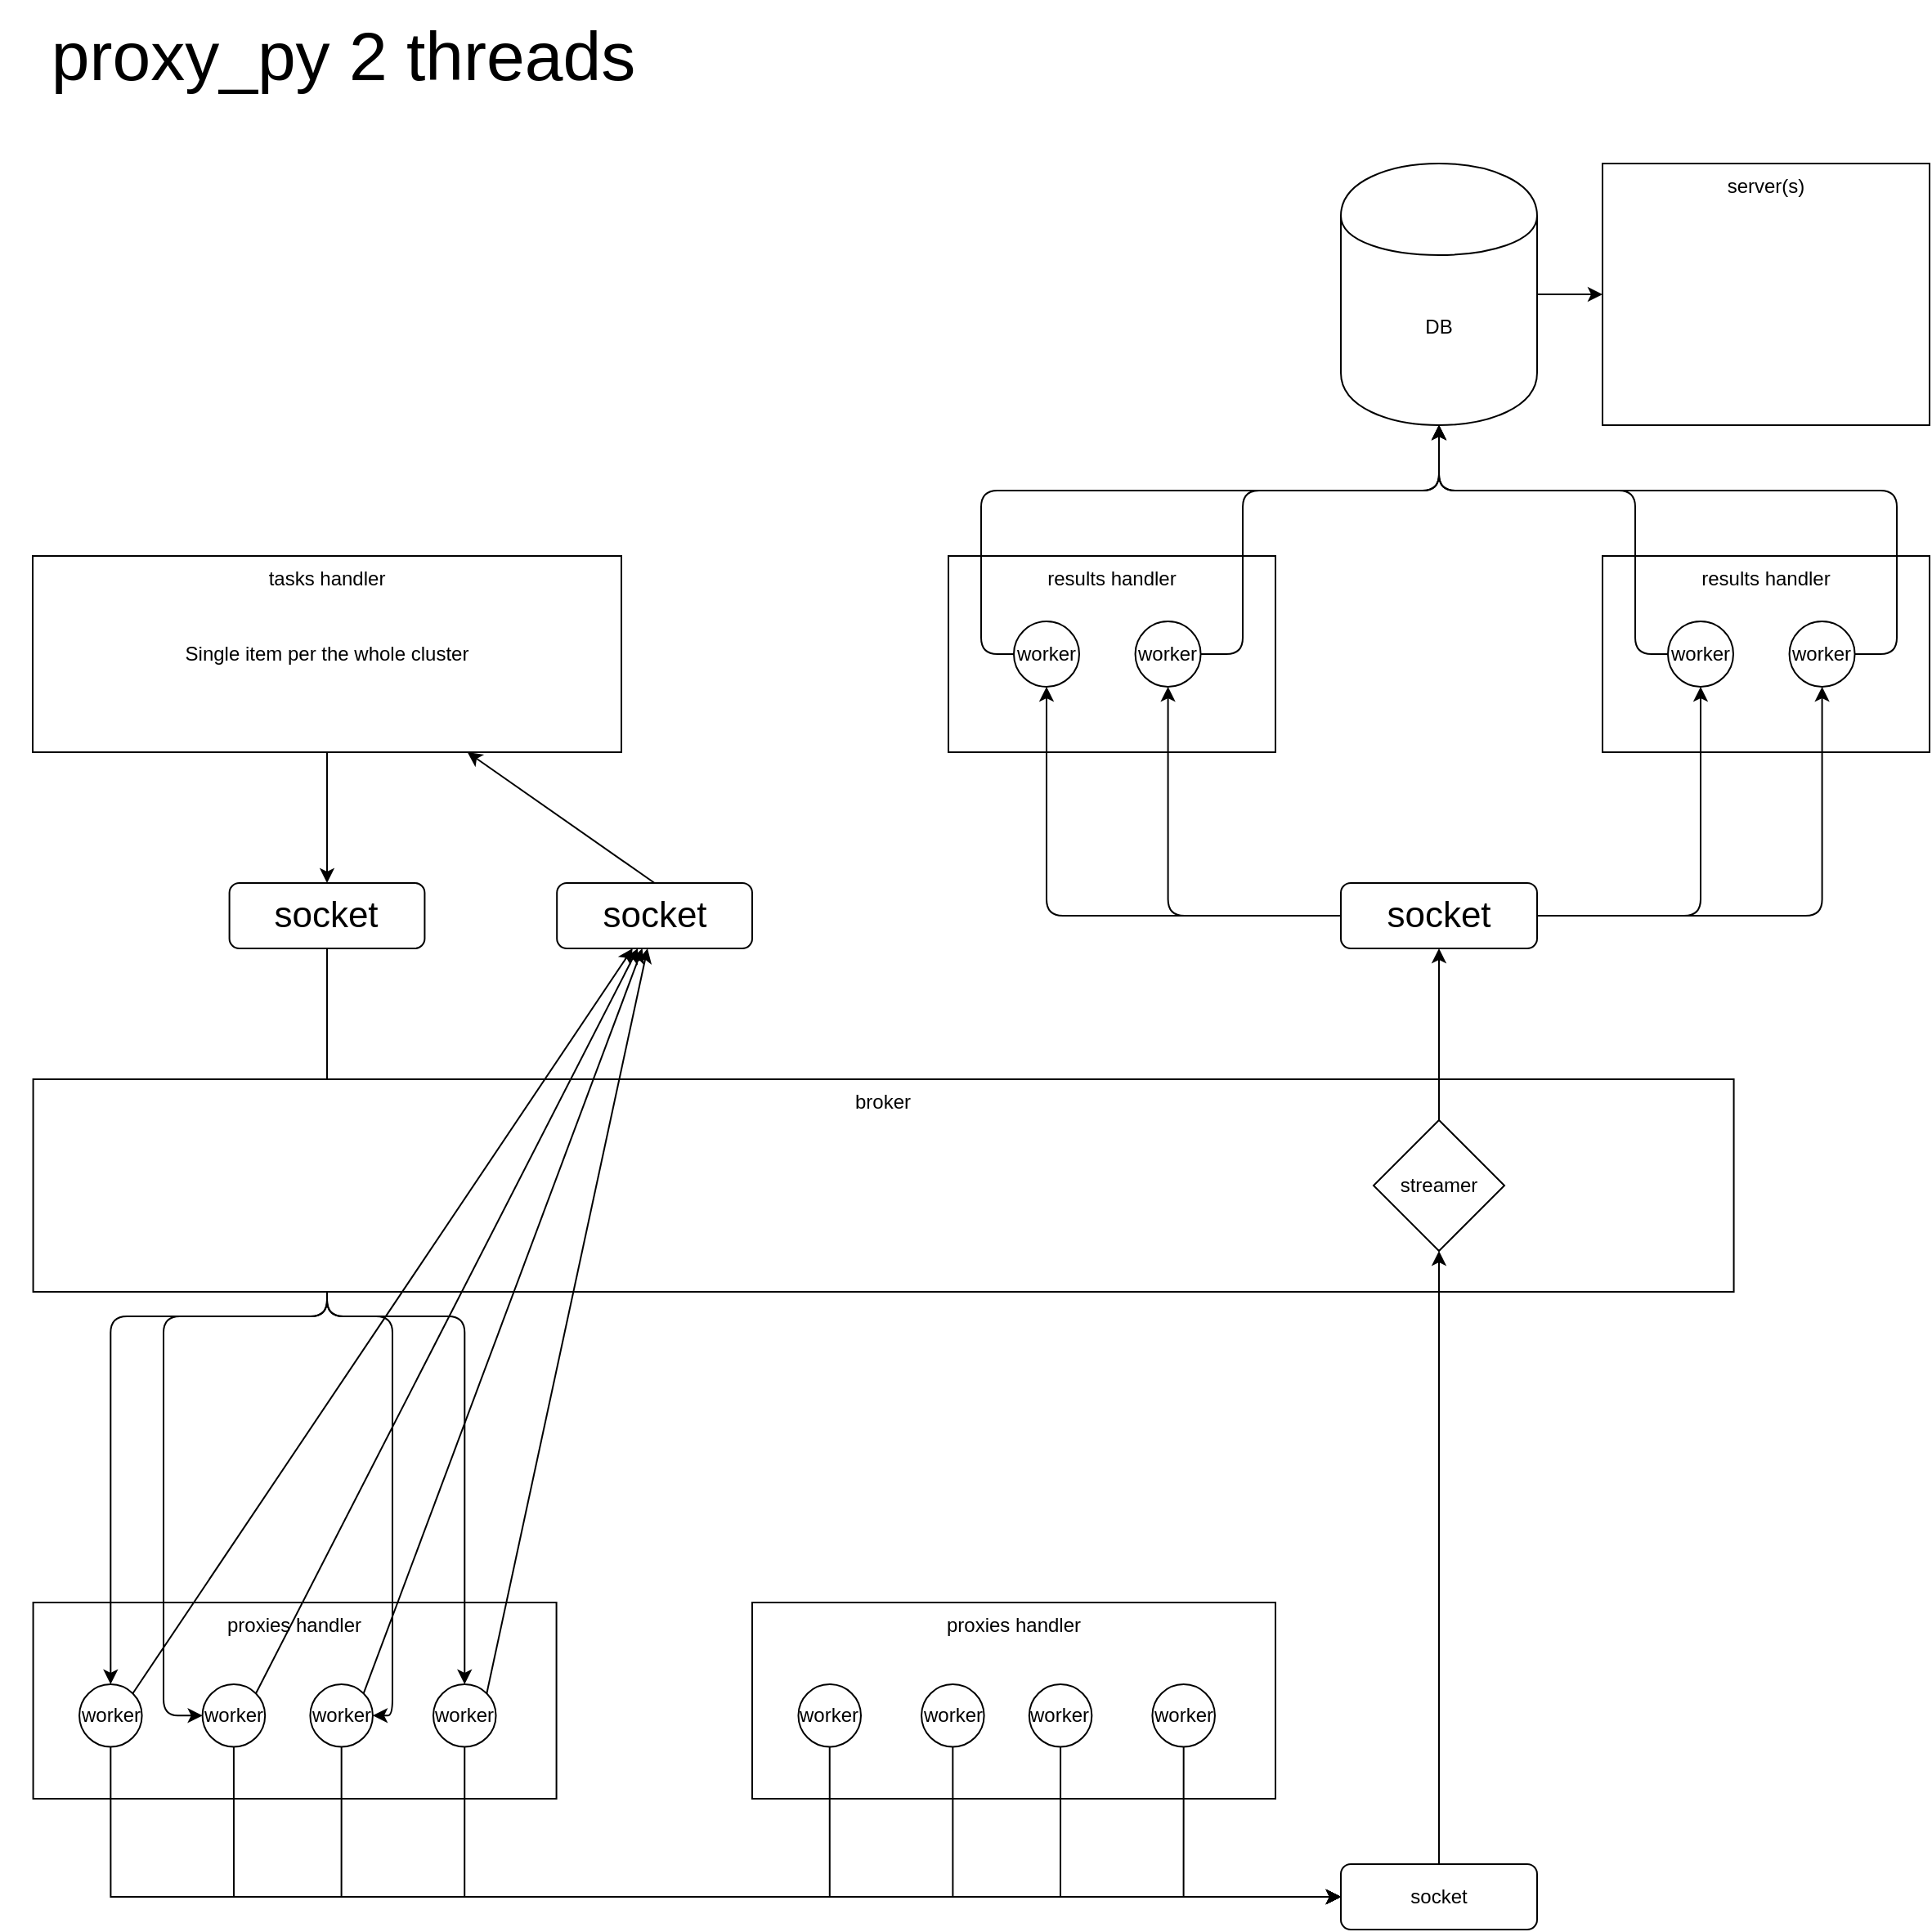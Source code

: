 <mxfile version="13.0.1" type="device"><diagram id="_yKLG5JWOiQ13cAfPRhn" name="Page-1"><mxGraphModel dx="1201" dy="766" grid="1" gridSize="10" guides="1" tooltips="1" connect="1" arrows="1" fold="1" page="1" pageScale="1" pageWidth="1169" pageHeight="1654" math="0" shadow="0"><root><mxCell id="0"/><mxCell id="1" parent="0"/><mxCell id="JYqz2hCASuSs10eYsipN-231" value="&lt;div&gt;results handler&lt;/div&gt;" style="rounded=0;whiteSpace=wrap;html=1;verticalAlign=top;container=1;" vertex="1" parent="1"><mxGeometry x="1000" y="360" width="200" height="120" as="geometry"><mxRectangle x="1000" y="360" width="110" height="20" as="alternateBounds"/></mxGeometry></mxCell><mxCell id="JYqz2hCASuSs10eYsipN-232" value="worker" style="ellipse;whiteSpace=wrap;html=1;aspect=fixed;fontSize=12;" vertex="1" parent="JYqz2hCASuSs10eYsipN-231"><mxGeometry x="114.29" y="40" width="40" height="40" as="geometry"/></mxCell><mxCell id="JYqz2hCASuSs10eYsipN-233" value="worker" style="ellipse;whiteSpace=wrap;html=1;aspect=fixed;fontSize=12;" vertex="1" parent="JYqz2hCASuSs10eYsipN-231"><mxGeometry x="40" y="40" width="40" height="40" as="geometry"/></mxCell><mxCell id="JYqz2hCASuSs10eYsipN-147" value="proxies handler" style="rounded=0;whiteSpace=wrap;html=1;verticalAlign=top;container=1;" vertex="1" parent="1"><mxGeometry x="480" y="1000" width="320" height="120" as="geometry"/></mxCell><mxCell id="JYqz2hCASuSs10eYsipN-148" value="worker" style="ellipse;whiteSpace=wrap;html=1;aspect=fixed;" vertex="1" parent="JYqz2hCASuSs10eYsipN-147"><mxGeometry x="28.235" y="50" width="38.27" height="38.27" as="geometry"/></mxCell><mxCell id="JYqz2hCASuSs10eYsipN-149" value="worker" style="ellipse;whiteSpace=wrap;html=1;aspect=fixed;" vertex="1" parent="JYqz2hCASuSs10eYsipN-147"><mxGeometry x="103.529" y="50" width="38.27" height="38.27" as="geometry"/></mxCell><mxCell id="JYqz2hCASuSs10eYsipN-150" value="worker" style="ellipse;whiteSpace=wrap;html=1;aspect=fixed;" vertex="1" parent="JYqz2hCASuSs10eYsipN-147"><mxGeometry x="169.412" y="50" width="38.27" height="38.27" as="geometry"/></mxCell><mxCell id="JYqz2hCASuSs10eYsipN-151" value="worker" style="ellipse;whiteSpace=wrap;html=1;aspect=fixed;" vertex="1" parent="JYqz2hCASuSs10eYsipN-147"><mxGeometry x="244.706" y="50" width="38.27" height="38.27" as="geometry"/></mxCell><mxCell id="JYqz2hCASuSs10eYsipN-33" value="proxies handler" style="rounded=0;whiteSpace=wrap;html=1;verticalAlign=top;container=1;" vertex="1" parent="1"><mxGeometry x="40.29" y="1000" width="320" height="120" as="geometry"/></mxCell><mxCell id="JYqz2hCASuSs10eYsipN-35" value="worker" style="ellipse;whiteSpace=wrap;html=1;aspect=fixed;" vertex="1" parent="JYqz2hCASuSs10eYsipN-33"><mxGeometry x="28.235" y="50" width="38.27" height="38.27" as="geometry"/></mxCell><mxCell id="JYqz2hCASuSs10eYsipN-36" value="worker" style="ellipse;whiteSpace=wrap;html=1;aspect=fixed;" vertex="1" parent="JYqz2hCASuSs10eYsipN-33"><mxGeometry x="103.529" y="50" width="38.27" height="38.27" as="geometry"/></mxCell><mxCell id="JYqz2hCASuSs10eYsipN-37" value="worker" style="ellipse;whiteSpace=wrap;html=1;aspect=fixed;" vertex="1" parent="JYqz2hCASuSs10eYsipN-33"><mxGeometry x="169.412" y="50" width="38.27" height="38.27" as="geometry"/></mxCell><mxCell id="JYqz2hCASuSs10eYsipN-38" value="worker" style="ellipse;whiteSpace=wrap;html=1;aspect=fixed;" vertex="1" parent="JYqz2hCASuSs10eYsipN-33"><mxGeometry x="244.706" y="50" width="38.27" height="38.27" as="geometry"/></mxCell><mxCell id="JYqz2hCASuSs10eYsipN-249" style="edgeStyle=orthogonalEdgeStyle;rounded=1;orthogonalLoop=1;jettySize=auto;html=1;exitX=0.5;exitY=1;exitDx=0;exitDy=0;fontSize=12;" edge="1" parent="1" source="JYqz2hCASuSs10eYsipN-1" target="JYqz2hCASuSs10eYsipN-9"><mxGeometry relative="1" as="geometry"/></mxCell><mxCell id="JYqz2hCASuSs10eYsipN-1" value="&lt;div&gt;tasks handler&lt;/div&gt;" style="rounded=0;whiteSpace=wrap;html=1;container=1;verticalAlign=top;" vertex="1" parent="1"><mxGeometry x="40" y="360" width="360" height="120" as="geometry"/></mxCell><mxCell id="JYqz2hCASuSs10eYsipN-265" value="Single item per the whole cluster" style="text;html=1;strokeColor=none;fillColor=none;align=center;verticalAlign=middle;whiteSpace=wrap;rounded=0;fontSize=12;" vertex="1" parent="JYqz2hCASuSs10eYsipN-1"><mxGeometry x="25" y="50" width="310" height="20" as="geometry"/></mxCell><mxCell id="JYqz2hCASuSs10eYsipN-251" style="edgeStyle=orthogonalEdgeStyle;rounded=1;orthogonalLoop=1;jettySize=auto;html=1;exitX=0.5;exitY=1;exitDx=0;exitDy=0;fontSize=12;" edge="1" parent="1" source="JYqz2hCASuSs10eYsipN-9" target="JYqz2hCASuSs10eYsipN-35"><mxGeometry relative="1" as="geometry"/></mxCell><mxCell id="JYqz2hCASuSs10eYsipN-252" style="edgeStyle=orthogonalEdgeStyle;rounded=1;orthogonalLoop=1;jettySize=auto;html=1;exitX=0.5;exitY=1;exitDx=0;exitDy=0;entryX=0;entryY=0.5;entryDx=0;entryDy=0;fontSize=12;" edge="1" parent="1" source="JYqz2hCASuSs10eYsipN-9" target="JYqz2hCASuSs10eYsipN-36"><mxGeometry relative="1" as="geometry"><Array as="points"><mxPoint x="220" y="825"/><mxPoint x="120" y="825"/><mxPoint x="120" y="1069"/></Array></mxGeometry></mxCell><mxCell id="JYqz2hCASuSs10eYsipN-254" style="edgeStyle=orthogonalEdgeStyle;rounded=1;orthogonalLoop=1;jettySize=auto;html=1;exitX=0.5;exitY=1;exitDx=0;exitDy=0;fontSize=12;" edge="1" parent="1" source="JYqz2hCASuSs10eYsipN-9" target="JYqz2hCASuSs10eYsipN-38"><mxGeometry relative="1" as="geometry"/></mxCell><mxCell id="JYqz2hCASuSs10eYsipN-257" style="edgeStyle=orthogonalEdgeStyle;rounded=1;orthogonalLoop=1;jettySize=auto;html=1;exitX=0.5;exitY=1;exitDx=0;exitDy=0;entryX=1;entryY=0.5;entryDx=0;entryDy=0;fontSize=12;" edge="1" parent="1" source="JYqz2hCASuSs10eYsipN-9" target="JYqz2hCASuSs10eYsipN-37"><mxGeometry relative="1" as="geometry"><Array as="points"><mxPoint x="220" y="825"/><mxPoint x="260" y="825"/><mxPoint x="260" y="1069"/></Array></mxGeometry></mxCell><mxCell id="JYqz2hCASuSs10eYsipN-9" value="socket" style="rounded=1;whiteSpace=wrap;html=1;fontSize=22;" vertex="1" parent="1"><mxGeometry x="160.3" y="560" width="119.41" height="40" as="geometry"/></mxCell><mxCell id="JYqz2hCASuSs10eYsipN-20" value="&lt;div&gt;broker&lt;/div&gt;" style="rounded=0;whiteSpace=wrap;html=1;verticalAlign=top;container=1;" vertex="1" parent="1"><mxGeometry x="40.29" y="680" width="1040" height="130" as="geometry"/></mxCell><mxCell id="JYqz2hCASuSs10eYsipN-217" value="streamer" style="rhombus;whiteSpace=wrap;html=1;fontSize=12;" vertex="1" parent="JYqz2hCASuSs10eYsipN-20"><mxGeometry x="819.71" y="25" width="80" height="80" as="geometry"/></mxCell><mxCell id="JYqz2hCASuSs10eYsipN-48" value="&lt;div&gt;results handler&lt;/div&gt;" style="rounded=0;whiteSpace=wrap;html=1;verticalAlign=top;container=1;" vertex="1" parent="1"><mxGeometry x="600" y="360" width="200" height="120" as="geometry"/></mxCell><mxCell id="JYqz2hCASuSs10eYsipN-221" value="worker" style="ellipse;whiteSpace=wrap;html=1;aspect=fixed;fontSize=12;" vertex="1" parent="JYqz2hCASuSs10eYsipN-48"><mxGeometry x="114.29" y="40" width="40" height="40" as="geometry"/></mxCell><mxCell id="JYqz2hCASuSs10eYsipN-220" value="worker" style="ellipse;whiteSpace=wrap;html=1;aspect=fixed;fontSize=12;" vertex="1" parent="JYqz2hCASuSs10eYsipN-48"><mxGeometry x="40" y="40" width="40" height="40" as="geometry"/></mxCell><mxCell id="JYqz2hCASuSs10eYsipN-218" style="edgeStyle=orthogonalEdgeStyle;rounded=1;orthogonalLoop=1;jettySize=auto;html=1;exitX=0.5;exitY=0;exitDx=0;exitDy=0;entryX=0.5;entryY=1;entryDx=0;entryDy=0;fontSize=12;" edge="1" parent="1" source="JYqz2hCASuSs10eYsipN-49" target="JYqz2hCASuSs10eYsipN-217"><mxGeometry relative="1" as="geometry"/></mxCell><mxCell id="JYqz2hCASuSs10eYsipN-49" value="socket" style="rounded=1;whiteSpace=wrap;html=1;" vertex="1" parent="1"><mxGeometry x="840" y="1160" width="120" height="40" as="geometry"/></mxCell><mxCell id="JYqz2hCASuSs10eYsipN-54" style="edgeStyle=orthogonalEdgeStyle;rounded=0;orthogonalLoop=1;jettySize=auto;html=1;exitX=0.5;exitY=1;exitDx=0;exitDy=0;entryX=0;entryY=0.5;entryDx=0;entryDy=0;" edge="1" parent="1" source="JYqz2hCASuSs10eYsipN-35" target="JYqz2hCASuSs10eYsipN-49"><mxGeometry relative="1" as="geometry"><Array as="points"><mxPoint x="88" y="1180"/></Array></mxGeometry></mxCell><mxCell id="JYqz2hCASuSs10eYsipN-56" style="edgeStyle=orthogonalEdgeStyle;rounded=0;orthogonalLoop=1;jettySize=auto;html=1;exitX=0.5;exitY=1;exitDx=0;exitDy=0;entryX=0;entryY=0.5;entryDx=0;entryDy=0;" edge="1" parent="1" source="JYqz2hCASuSs10eYsipN-36" target="JYqz2hCASuSs10eYsipN-49"><mxGeometry relative="1" as="geometry"><Array as="points"><mxPoint x="163" y="1180"/></Array></mxGeometry></mxCell><mxCell id="JYqz2hCASuSs10eYsipN-58" style="edgeStyle=orthogonalEdgeStyle;rounded=0;orthogonalLoop=1;jettySize=auto;html=1;exitX=0.5;exitY=1;exitDx=0;exitDy=0;entryX=0;entryY=0.5;entryDx=0;entryDy=0;" edge="1" parent="1" source="JYqz2hCASuSs10eYsipN-37" target="JYqz2hCASuSs10eYsipN-49"><mxGeometry relative="1" as="geometry"><Array as="points"><mxPoint x="229" y="1180"/></Array></mxGeometry></mxCell><mxCell id="JYqz2hCASuSs10eYsipN-60" style="edgeStyle=orthogonalEdgeStyle;rounded=0;orthogonalLoop=1;jettySize=auto;html=1;exitX=0.5;exitY=1;exitDx=0;exitDy=0;entryX=0;entryY=0.5;entryDx=0;entryDy=0;" edge="1" parent="1" source="JYqz2hCASuSs10eYsipN-38" target="JYqz2hCASuSs10eYsipN-49"><mxGeometry relative="1" as="geometry"><Array as="points"><mxPoint x="304" y="1180"/></Array></mxGeometry></mxCell><mxCell id="JYqz2hCASuSs10eYsipN-80" style="edgeStyle=orthogonalEdgeStyle;rounded=0;orthogonalLoop=1;jettySize=auto;html=1;exitX=1;exitY=0.5;exitDx=0;exitDy=0;" edge="1" parent="1" source="JYqz2hCASuSs10eYsipN-70" target="JYqz2hCASuSs10eYsipN-75"><mxGeometry relative="1" as="geometry"/></mxCell><mxCell id="JYqz2hCASuSs10eYsipN-70" value="DB" style="shape=cylinder;whiteSpace=wrap;html=1;boundedLbl=1;backgroundOutline=1;verticalAlign=middle;" vertex="1" parent="1"><mxGeometry x="840" y="120" width="120" height="160" as="geometry"/></mxCell><mxCell id="JYqz2hCASuSs10eYsipN-75" value="&lt;div&gt;server(s)&lt;/div&gt;" style="rounded=0;whiteSpace=wrap;html=1;verticalAlign=top;" vertex="1" parent="1"><mxGeometry x="1000" y="120" width="200" height="160" as="geometry"/></mxCell><mxCell id="JYqz2hCASuSs10eYsipN-226" style="edgeStyle=orthogonalEdgeStyle;rounded=1;orthogonalLoop=1;jettySize=auto;html=1;exitX=0;exitY=0.5;exitDx=0;exitDy=0;entryX=0.5;entryY=1;entryDx=0;entryDy=0;fontSize=12;" edge="1" parent="1" source="JYqz2hCASuSs10eYsipN-107" target="JYqz2hCASuSs10eYsipN-220"><mxGeometry relative="1" as="geometry"/></mxCell><mxCell id="JYqz2hCASuSs10eYsipN-227" style="edgeStyle=orthogonalEdgeStyle;rounded=1;orthogonalLoop=1;jettySize=auto;html=1;exitX=0;exitY=0.5;exitDx=0;exitDy=0;fontSize=12;" edge="1" parent="1" source="JYqz2hCASuSs10eYsipN-107" target="JYqz2hCASuSs10eYsipN-221"><mxGeometry relative="1" as="geometry"/></mxCell><mxCell id="JYqz2hCASuSs10eYsipN-234" style="edgeStyle=orthogonalEdgeStyle;rounded=1;orthogonalLoop=1;jettySize=auto;html=1;exitX=1;exitY=0.5;exitDx=0;exitDy=0;fontSize=12;" edge="1" parent="1" source="JYqz2hCASuSs10eYsipN-107" target="JYqz2hCASuSs10eYsipN-233"><mxGeometry relative="1" as="geometry"/></mxCell><mxCell id="JYqz2hCASuSs10eYsipN-235" style="edgeStyle=orthogonalEdgeStyle;rounded=1;orthogonalLoop=1;jettySize=auto;html=1;exitX=1;exitY=0.5;exitDx=0;exitDy=0;fontSize=12;" edge="1" parent="1" source="JYqz2hCASuSs10eYsipN-107" target="JYqz2hCASuSs10eYsipN-232"><mxGeometry relative="1" as="geometry"/></mxCell><mxCell id="JYqz2hCASuSs10eYsipN-107" value="socket" style="rounded=1;whiteSpace=wrap;html=1;fontSize=22;" vertex="1" parent="1"><mxGeometry x="840" y="560" width="120" height="40" as="geometry"/></mxCell><mxCell id="JYqz2hCASuSs10eYsipN-146" value="&lt;div style=&quot;font-size: 42px;&quot;&gt;proxy_py 2 threads&lt;/div&gt;" style="text;html=1;strokeColor=none;fillColor=none;align=center;verticalAlign=middle;whiteSpace=wrap;rounded=0;fontSize=42;" vertex="1" parent="1"><mxGeometry x="20" y="20" width="420" height="70" as="geometry"/></mxCell><mxCell id="JYqz2hCASuSs10eYsipN-152" style="edgeStyle=orthogonalEdgeStyle;rounded=0;orthogonalLoop=1;jettySize=auto;html=1;exitX=0.5;exitY=1;exitDx=0;exitDy=0;entryX=0;entryY=0.5;entryDx=0;entryDy=0;fontSize=42;" edge="1" parent="1" source="JYqz2hCASuSs10eYsipN-148" target="JYqz2hCASuSs10eYsipN-49"><mxGeometry relative="1" as="geometry"><Array as="points"><mxPoint x="527" y="1180"/></Array></mxGeometry></mxCell><mxCell id="JYqz2hCASuSs10eYsipN-153" style="edgeStyle=orthogonalEdgeStyle;rounded=0;orthogonalLoop=1;jettySize=auto;html=1;exitX=0.5;exitY=1;exitDx=0;exitDy=0;entryX=0;entryY=0.5;entryDx=0;entryDy=0;fontSize=42;" edge="1" parent="1" source="JYqz2hCASuSs10eYsipN-149" target="JYqz2hCASuSs10eYsipN-49"><mxGeometry relative="1" as="geometry"><Array as="points"><mxPoint x="603" y="1180"/></Array></mxGeometry></mxCell><mxCell id="JYqz2hCASuSs10eYsipN-154" style="edgeStyle=orthogonalEdgeStyle;rounded=0;orthogonalLoop=1;jettySize=auto;html=1;exitX=0.5;exitY=1;exitDx=0;exitDy=0;entryX=0;entryY=0.5;entryDx=0;entryDy=0;fontSize=42;" edge="1" parent="1" source="JYqz2hCASuSs10eYsipN-150" target="JYqz2hCASuSs10eYsipN-49"><mxGeometry relative="1" as="geometry"><Array as="points"><mxPoint x="669" y="1180"/></Array></mxGeometry></mxCell><mxCell id="JYqz2hCASuSs10eYsipN-155" style="edgeStyle=orthogonalEdgeStyle;rounded=0;orthogonalLoop=1;jettySize=auto;html=1;exitX=0.5;exitY=1;exitDx=0;exitDy=0;entryX=0;entryY=0.5;entryDx=0;entryDy=0;fontSize=42;" edge="1" parent="1" source="JYqz2hCASuSs10eYsipN-151" target="JYqz2hCASuSs10eYsipN-49"><mxGeometry relative="1" as="geometry"><Array as="points"><mxPoint x="744" y="1180"/></Array></mxGeometry></mxCell><mxCell id="JYqz2hCASuSs10eYsipN-219" style="edgeStyle=orthogonalEdgeStyle;rounded=1;orthogonalLoop=1;jettySize=auto;html=1;exitX=0.5;exitY=0;exitDx=0;exitDy=0;fontSize=12;" edge="1" parent="1" source="JYqz2hCASuSs10eYsipN-217" target="JYqz2hCASuSs10eYsipN-107"><mxGeometry relative="1" as="geometry"/></mxCell><mxCell id="JYqz2hCASuSs10eYsipN-241" style="edgeStyle=orthogonalEdgeStyle;rounded=1;orthogonalLoop=1;jettySize=auto;html=1;exitX=0;exitY=0.5;exitDx=0;exitDy=0;fontSize=12;" edge="1" parent="1" source="JYqz2hCASuSs10eYsipN-220" target="JYqz2hCASuSs10eYsipN-70"><mxGeometry relative="1" as="geometry"><Array as="points"><mxPoint x="620" y="420"/><mxPoint x="620" y="320"/><mxPoint x="900" y="320"/></Array></mxGeometry></mxCell><mxCell id="JYqz2hCASuSs10eYsipN-242" style="edgeStyle=orthogonalEdgeStyle;rounded=1;orthogonalLoop=1;jettySize=auto;html=1;exitX=1;exitY=0.5;exitDx=0;exitDy=0;fontSize=12;" edge="1" parent="1" source="JYqz2hCASuSs10eYsipN-221" target="JYqz2hCASuSs10eYsipN-70"><mxGeometry relative="1" as="geometry"><Array as="points"><mxPoint x="780" y="420"/><mxPoint x="780" y="320"/><mxPoint x="900" y="320"/></Array></mxGeometry></mxCell><mxCell id="JYqz2hCASuSs10eYsipN-243" style="edgeStyle=orthogonalEdgeStyle;rounded=1;orthogonalLoop=1;jettySize=auto;html=1;exitX=0;exitY=0.5;exitDx=0;exitDy=0;fontSize=12;" edge="1" parent="1" source="JYqz2hCASuSs10eYsipN-233" target="JYqz2hCASuSs10eYsipN-70"><mxGeometry relative="1" as="geometry"><Array as="points"><mxPoint x="1020" y="420"/><mxPoint x="1020" y="320"/><mxPoint x="900" y="320"/></Array></mxGeometry></mxCell><mxCell id="JYqz2hCASuSs10eYsipN-245" style="edgeStyle=orthogonalEdgeStyle;rounded=1;orthogonalLoop=1;jettySize=auto;html=1;exitX=1;exitY=0.5;exitDx=0;exitDy=0;fontSize=12;" edge="1" parent="1" source="JYqz2hCASuSs10eYsipN-232" target="JYqz2hCASuSs10eYsipN-70"><mxGeometry relative="1" as="geometry"><Array as="points"><mxPoint x="1180" y="420"/><mxPoint x="1180" y="320"/><mxPoint x="900" y="320"/></Array></mxGeometry></mxCell><mxCell id="JYqz2hCASuSs10eYsipN-264" style="edgeStyle=none;rounded=1;orthogonalLoop=1;jettySize=auto;html=1;exitX=0.5;exitY=0;exitDx=0;exitDy=0;fontSize=12;" edge="1" parent="1" source="JYqz2hCASuSs10eYsipN-247" target="JYqz2hCASuSs10eYsipN-1"><mxGeometry relative="1" as="geometry"/></mxCell><mxCell id="JYqz2hCASuSs10eYsipN-247" value="socket" style="rounded=1;whiteSpace=wrap;html=1;fontSize=22;" vertex="1" parent="1"><mxGeometry x="360.59" y="560" width="119.41" height="40" as="geometry"/></mxCell><mxCell id="JYqz2hCASuSs10eYsipN-260" style="rounded=1;orthogonalLoop=1;jettySize=auto;html=1;exitX=1;exitY=0;exitDx=0;exitDy=0;fontSize=12;" edge="1" parent="1" source="JYqz2hCASuSs10eYsipN-35" target="JYqz2hCASuSs10eYsipN-247"><mxGeometry relative="1" as="geometry"/></mxCell><mxCell id="JYqz2hCASuSs10eYsipN-261" style="edgeStyle=none;rounded=1;orthogonalLoop=1;jettySize=auto;html=1;exitX=1;exitY=0;exitDx=0;exitDy=0;fontSize=12;" edge="1" parent="1" source="JYqz2hCASuSs10eYsipN-36" target="JYqz2hCASuSs10eYsipN-247"><mxGeometry relative="1" as="geometry"/></mxCell><mxCell id="JYqz2hCASuSs10eYsipN-262" style="edgeStyle=none;rounded=1;orthogonalLoop=1;jettySize=auto;html=1;exitX=1;exitY=0;exitDx=0;exitDy=0;fontSize=12;" edge="1" parent="1" source="JYqz2hCASuSs10eYsipN-37" target="JYqz2hCASuSs10eYsipN-247"><mxGeometry relative="1" as="geometry"/></mxCell><mxCell id="JYqz2hCASuSs10eYsipN-263" style="edgeStyle=none;rounded=1;orthogonalLoop=1;jettySize=auto;html=1;exitX=1;exitY=0;exitDx=0;exitDy=0;fontSize=12;" edge="1" parent="1" source="JYqz2hCASuSs10eYsipN-38" target="JYqz2hCASuSs10eYsipN-247"><mxGeometry relative="1" as="geometry"/></mxCell></root></mxGraphModel></diagram></mxfile>